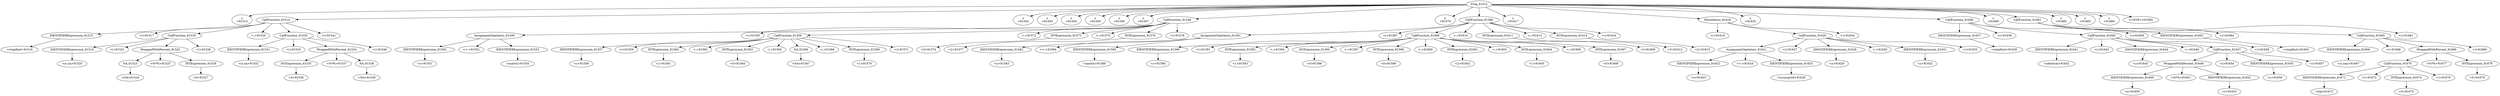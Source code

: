 digraph {

"Prog_91512"->"<
>91513";
"Prog_91512"->"CallFunction_91514";
"CallFunction_91514"->"IDENTIFIERExpression_91515";
"IDENTIFIERExpression_91515"->"<stopifnot>91516";
"CallFunction_91514"->"<(>91517";
"CallFunction_91514"->"CallFunction_91518";
"CallFunction_91518"->"IDENTIFIERExpression_91519";
"IDENTIFIERExpression_91519"->"<is.na>91520";
"CallFunction_91518"->"<(>91521";
"CallFunction_91518"->"WrappedWithPercent_91522";
"WrappedWithPercent_91522"->"NA_91523";
"NA_91523"->"<NA>91524";
"WrappedWithPercent_91522"->"<%*%>91525";
"WrappedWithPercent_91522"->"INTExpression_91526";
"INTExpression_91526"->"<0>91527";
"CallFunction_91518"->"<)>91528";
"CallFunction_91514"->"<,>91529";
"CallFunction_91514"->"CallFunction_91530";
"CallFunction_91530"->"IDENTIFIERExpression_91531";
"IDENTIFIERExpression_91531"->"<is.na>91532";
"CallFunction_91530"->"<(>91533";
"CallFunction_91530"->"WrappedWithPercent_91534";
"WrappedWithPercent_91534"->"INTExpression_91535";
"INTExpression_91535"->"<0>91536";
"WrappedWithPercent_91534"->"<%*%>91537";
"WrappedWithPercent_91534"->"NA_91538";
"NA_91538"->"<NA>91539";
"CallFunction_91530"->"<)>91540";
"CallFunction_91514"->"<)>91541";
"Prog_91512"->"<
>91542";
"Prog_91512"->"<
>91543";
"Prog_91512"->"<
>91544";
"Prog_91512"->"<
>91545";
"Prog_91512"->"<
>91546";
"Prog_91512"->"<
>91547";
"Prog_91512"->"CallFunction_91548";
"CallFunction_91548"->"AssignmentOpetators_91549";
"AssignmentOpetators_91549"->"IDENTIFIERExpression_91550";
"IDENTIFIERExpression_91550"->"<x>91551";
"AssignmentOpetators_91549"->"<<->91552";
"AssignmentOpetators_91549"->"IDENTIFIERExpression_91553";
"IDENTIFIERExpression_91553"->"<matrix>91554";
"CallFunction_91548"->"<(>91555";
"CallFunction_91548"->"CallFunction_91556";
"CallFunction_91556"->"IDENTIFIERExpression_91557";
"IDENTIFIERExpression_91557"->"<c>91558";
"CallFunction_91556"->"<(>91559";
"CallFunction_91556"->"INTExpression_91560";
"INTExpression_91560"->"<1>91561";
"CallFunction_91556"->"<,>91562";
"CallFunction_91556"->"INTExpression_91563";
"INTExpression_91563"->"<0>91564";
"CallFunction_91556"->"<,>91565";
"CallFunction_91556"->"NA_91566";
"NA_91566"->"<NA>91567";
"CallFunction_91556"->"<,>91568";
"CallFunction_91556"->"INTExpression_91569";
"INTExpression_91569"->"<1>91570";
"CallFunction_91556"->"<)>91571";
"CallFunction_91548"->"<,>91572";
"CallFunction_91548"->"INTExpression_91573";
"INTExpression_91573"->"<2>91574";
"CallFunction_91548"->"<,>91575";
"CallFunction_91548"->"INTExpression_91576";
"INTExpression_91576"->"<2>91577";
"CallFunction_91548"->"<)>91578";
"Prog_91512"->"<
>91579";
"Prog_91512"->"CallFunction_91580";
"CallFunction_91580"->"AssignmentOpetators_91581";
"AssignmentOpetators_91581"->"IDENTIFIERExpression_91582";
"IDENTIFIERExpression_91582"->"<y>91583";
"AssignmentOpetators_91581"->"<<->91584";
"AssignmentOpetators_91581"->"IDENTIFIERExpression_91585";
"IDENTIFIERExpression_91585"->"<matrix>91586";
"CallFunction_91580"->"<(>91587";
"CallFunction_91580"->"CallFunction_91588";
"CallFunction_91588"->"IDENTIFIERExpression_91589";
"IDENTIFIERExpression_91589"->"<c>91590";
"CallFunction_91588"->"<(>91591";
"CallFunction_91588"->"INTExpression_91592";
"INTExpression_91592"->"<1>91593";
"CallFunction_91588"->"<,>91594";
"CallFunction_91588"->"INTExpression_91595";
"INTExpression_91595"->"<0>91596";
"CallFunction_91588"->"<,>91597";
"CallFunction_91588"->"INTExpression_91598";
"INTExpression_91598"->"<0>91599";
"CallFunction_91588"->"<,>91600";
"CallFunction_91588"->"INTExpression_91601";
"INTExpression_91601"->"<2>91602";
"CallFunction_91588"->"<,>91603";
"CallFunction_91588"->"INTExpression_91604";
"INTExpression_91604"->"<1>91605";
"CallFunction_91588"->"<,>91606";
"CallFunction_91588"->"INTExpression_91607";
"INTExpression_91607"->"<0>91608";
"CallFunction_91588"->"<)>91609";
"CallFunction_91580"->"<,>91610";
"CallFunction_91580"->"INTExpression_91611";
"INTExpression_91611"->"<3>91612";
"CallFunction_91580"->"<,>91613";
"CallFunction_91580"->"INTExpression_91614";
"INTExpression_91614"->"<2>91615";
"CallFunction_91580"->"<)>91616";
"Prog_91512"->"<
>91617";
"Prog_91512"->"Parenthesis_91618";
"Parenthesis_91618"->"<(>91619";
"Parenthesis_91618"->"CallFunction_91620";
"CallFunction_91620"->"AssignmentOpetators_91621";
"AssignmentOpetators_91621"->"IDENTIFIERExpression_91622";
"IDENTIFIERExpression_91622"->"<z>91623";
"AssignmentOpetators_91621"->"<<->91624";
"AssignmentOpetators_91621"->"IDENTIFIERExpression_91625";
"IDENTIFIERExpression_91625"->"<tcrossprod>91626";
"CallFunction_91620"->"<(>91627";
"CallFunction_91620"->"IDENTIFIERExpression_91628";
"IDENTIFIERExpression_91628"->"<x>91629";
"CallFunction_91620"->"<,>91630";
"CallFunction_91620"->"IDENTIFIERExpression_91631";
"IDENTIFIERExpression_91631"->"<y>91632";
"CallFunction_91620"->"<)>91633";
"Parenthesis_91618"->"<)>91634";
"Prog_91512"->"<
>91635";
"Prog_91512"->"CallFunction_91636";
"CallFunction_91636"->"IDENTIFIERExpression_91637";
"IDENTIFIERExpression_91637"->"<stopifnot>91638";
"CallFunction_91636"->"<(>91639";
"CallFunction_91636"->"CallFunction_91640";
"CallFunction_91640"->"IDENTIFIERExpression_91641";
"IDENTIFIERExpression_91641"->"<identical>91642";
"CallFunction_91640"->"<(>91643";
"CallFunction_91640"->"IDENTIFIERExpression_91644";
"IDENTIFIERExpression_91644"->"<z>91645";
"CallFunction_91640"->"<,>91646";
"CallFunction_91640"->"CallFunction_91647";
"CallFunction_91647"->"WrappedWithPercent_91648";
"WrappedWithPercent_91648"->"IDENTIFIERExpression_91649";
"IDENTIFIERExpression_91649"->"<x>91650";
"WrappedWithPercent_91648"->"<%*%>91651";
"WrappedWithPercent_91648"->"IDENTIFIERExpression_91652";
"IDENTIFIERExpression_91652"->"<t>91653";
"CallFunction_91647"->"<(>91654";
"CallFunction_91647"->"IDENTIFIERExpression_91655";
"IDENTIFIERExpression_91655"->"<y>91656";
"CallFunction_91647"->"<)>91657";
"CallFunction_91640"->"<)>91658";
"CallFunction_91636"->"<)>91659";
"Prog_91512"->"<
>91660";
"Prog_91512"->"CallFunction_91661";
"CallFunction_91661"->"IDENTIFIERExpression_91662";
"IDENTIFIERExpression_91662"->"<stopifnot>91663";
"CallFunction_91661"->"<(>91664";
"CallFunction_91661"->"CallFunction_91665";
"CallFunction_91665"->"IDENTIFIERExpression_91666";
"IDENTIFIERExpression_91666"->"<is.nan>91667";
"CallFunction_91665"->"<(>91668";
"CallFunction_91665"->"WrappedWithPercent_91669";
"WrappedWithPercent_91669"->"CallFunction_91670";
"CallFunction_91670"->"IDENTIFIERExpression_91671";
"IDENTIFIERExpression_91671"->"<log>91672";
"CallFunction_91670"->"<(>91673";
"CallFunction_91670"->"INTExpression_91674";
"INTExpression_91674"->"<0>91675";
"CallFunction_91670"->"<)>91676";
"WrappedWithPercent_91669"->"<%*%>91677";
"WrappedWithPercent_91669"->"INTExpression_91678";
"INTExpression_91678"->"<0>91679";
"CallFunction_91665"->"<)>91680";
"CallFunction_91661"->"<)>91681";
"Prog_91512"->"<
>91682";
"Prog_91512"->"<
>91683";
"Prog_91512"->"<
>91684";
"Prog_91512"->"<<EOF>>91685";
}
